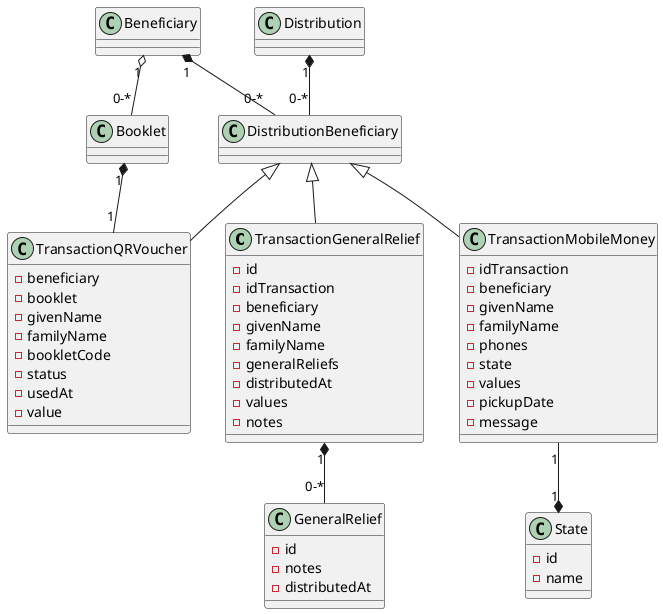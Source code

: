 @startuml customModelFields

class TransactionGeneralRelief {
    - id
    - idTransaction
    - beneficiary
    - givenName
    - familyName
    - generalReliefs
    - distributedAt
    - values
    - notes
}

class GeneralRelief {
    - id
    - notes
    - distributedAt
}

class TransactionMobileMoney {
    - idTransaction
    - beneficiary
    - givenName
    - familyName
    - phones
    - state
    - values
    - pickupDate
    - message
}

class State {
    - id
    - name
}

class TransactionQRVoucher {
    - beneficiary
    - booklet
    - givenName
    - familyName
    - bookletCode
    - status
    - usedAt
    - value
}



 Beneficiary "1" o-- "0-*" Booklet
 
 Beneficiary "1" *-- "0-*" DistributionBeneficiary
 Distribution "1" *-- "0-*" DistributionBeneficiary
 
 TransactionGeneralRelief "1" *-- "0-*" GeneralRelief
 
 
 TransactionMobileMoney "1" --* "1" State
 
 Booklet "1" *-- "1" TransactionQRVoucher
 

 DistributionBeneficiary <|-- TransactionGeneralRelief
 DistributionBeneficiary <|-- TransactionMobileMoney
 DistributionBeneficiary <|-- TransactionQRVoucher
@enduml